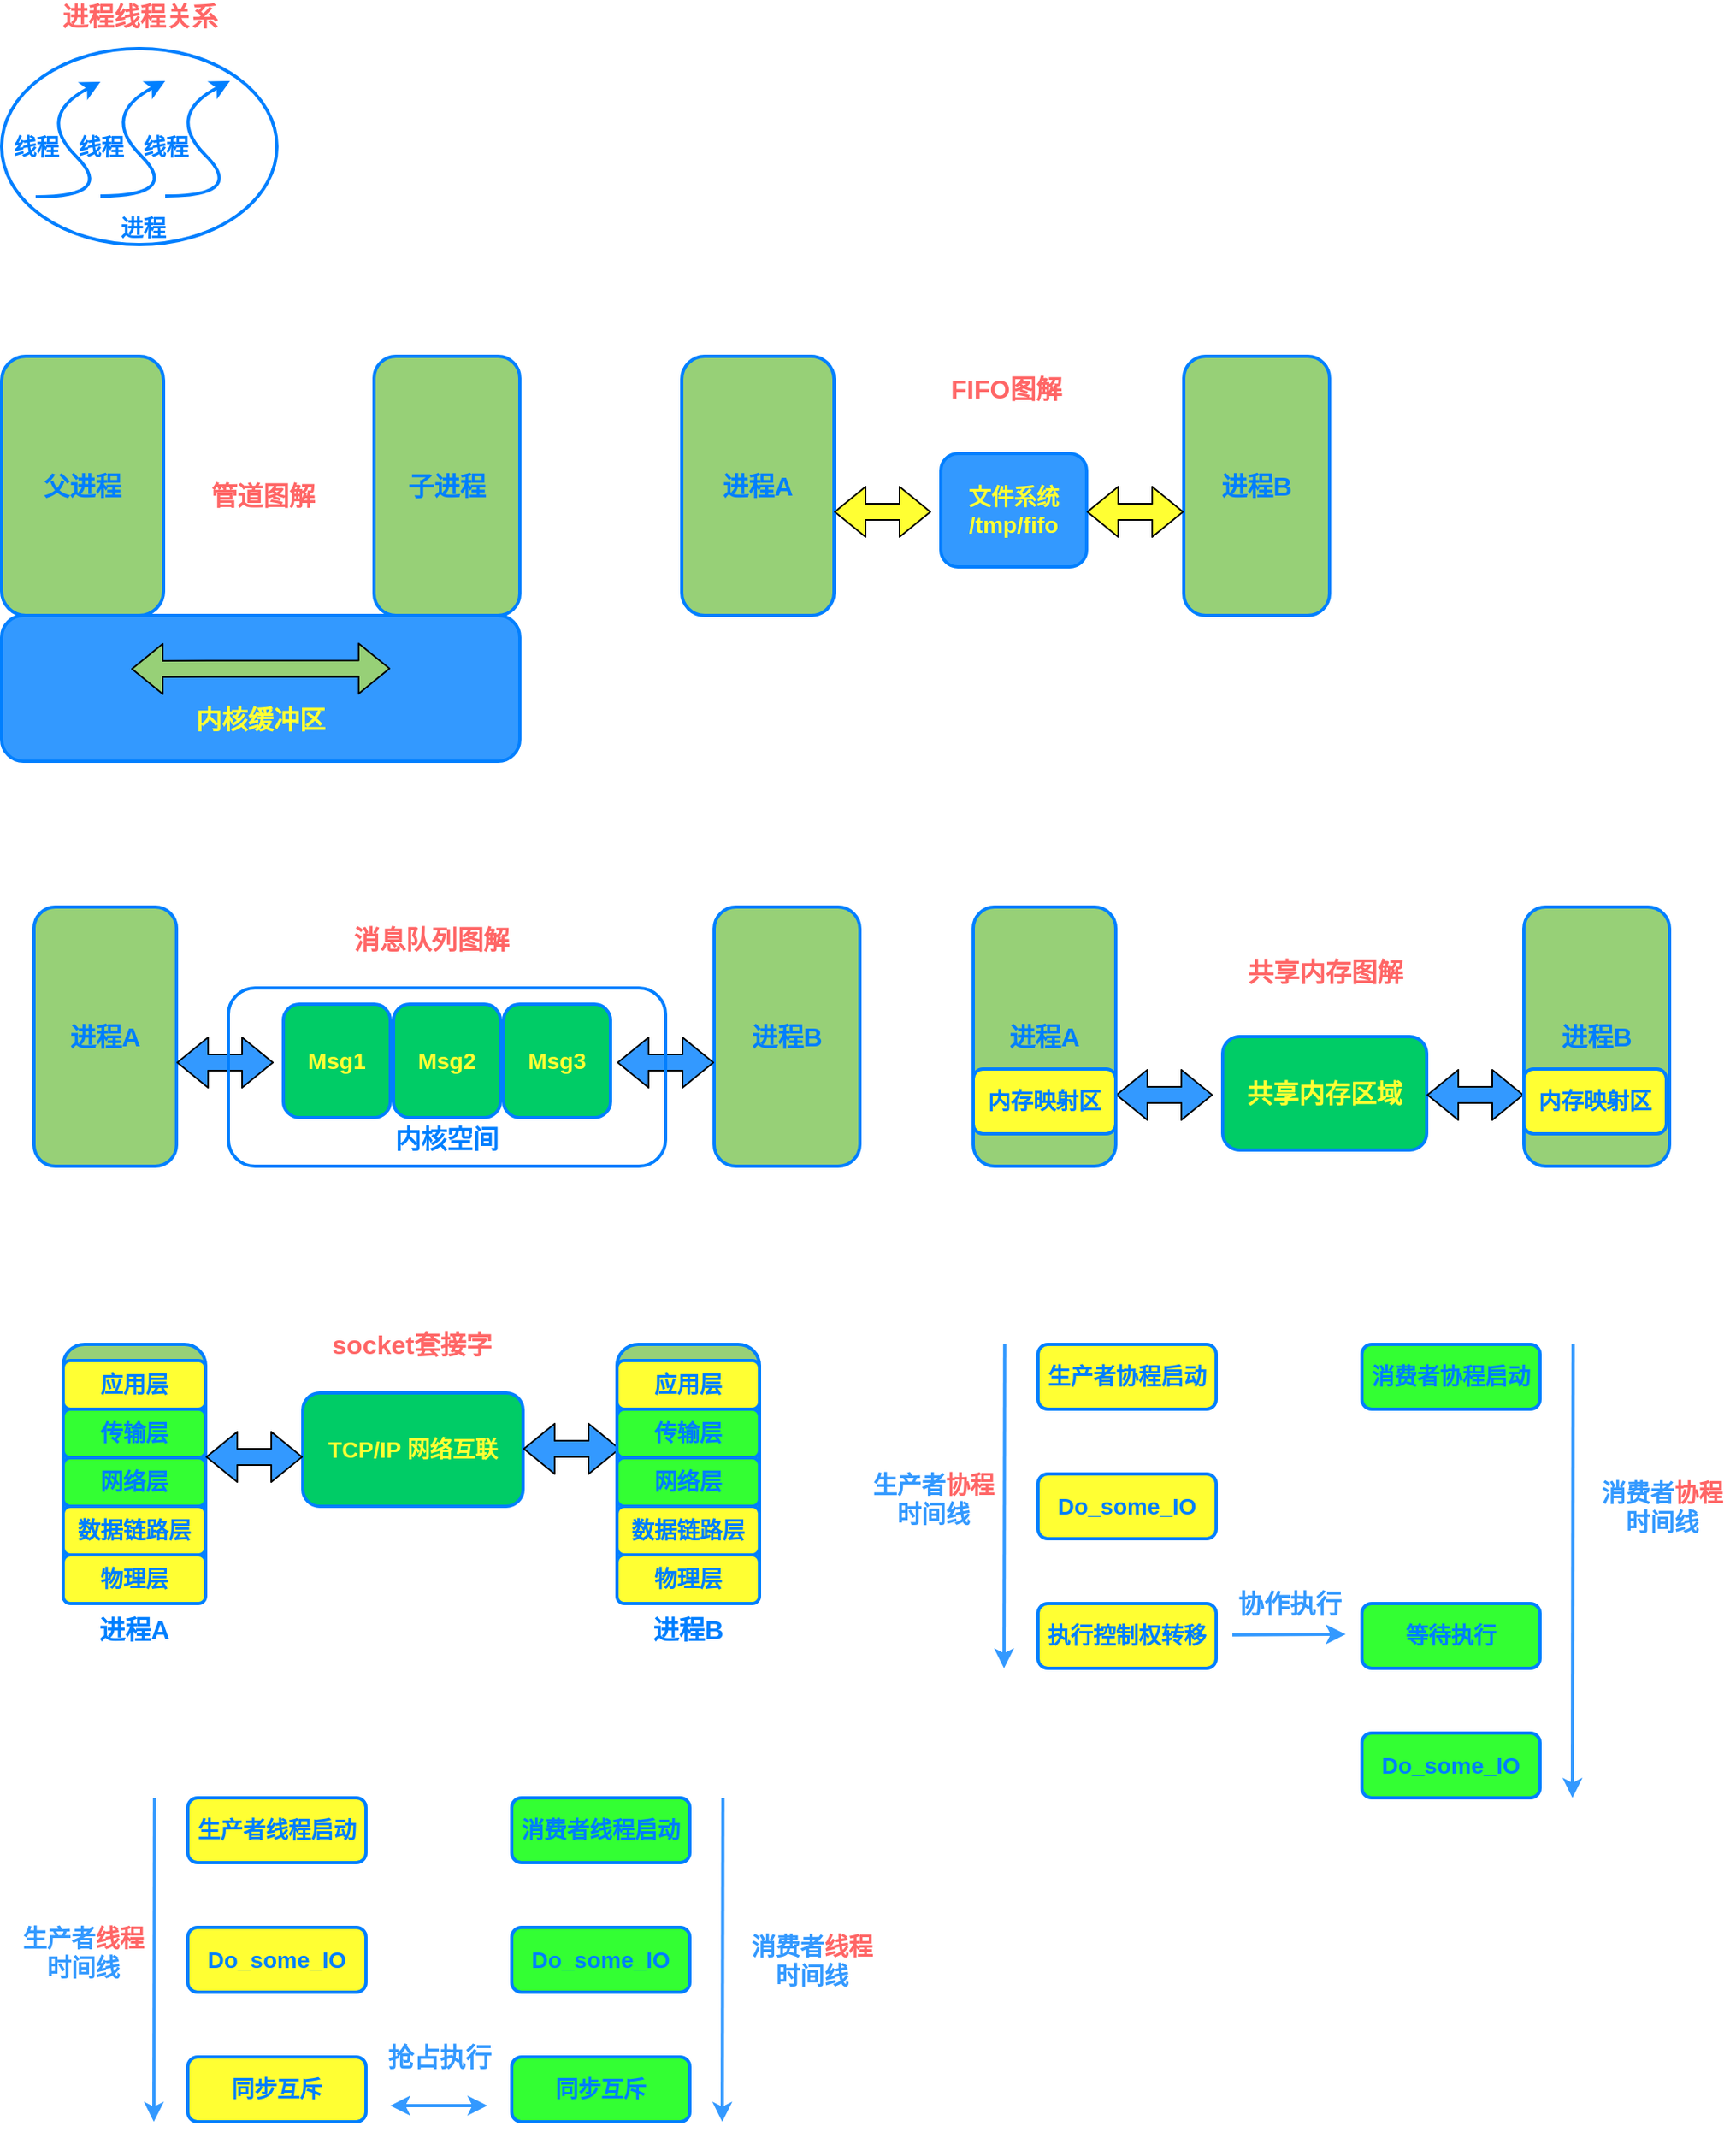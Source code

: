 <mxfile version="13.3.5" type="device"><diagram id="jHw1jEoRDi-KdsNDSuBp" name="Page-1"><mxGraphModel dx="2032" dy="696" grid="1" gridSize="10" guides="1" tooltips="1" connect="1" arrows="1" fold="1" page="1" pageScale="1" pageWidth="827" pageHeight="1169" math="0" shadow="0"><root><mxCell id="0"/><mxCell id="1" parent="0"/><mxCell id="QuVQO-8UfXcwIydC3btK-1" value="" style="curved=1;endArrow=classic;html=1;strokeColor=#007FFF;strokeWidth=2;" parent="1" edge="1"><mxGeometry width="50" height="50" relative="1" as="geometry"><mxPoint x="21" y="491.5" as="sourcePoint"/><mxPoint x="61" y="420.5" as="targetPoint"/><Array as="points"><mxPoint x="71" y="491.5"/><mxPoint x="21" y="441.5"/></Array></mxGeometry></mxCell><mxCell id="QuVQO-8UfXcwIydC3btK-2" value="" style="curved=1;endArrow=classic;html=1;strokeColor=#007FFF;strokeWidth=2;" parent="1" edge="1"><mxGeometry width="50" height="50" relative="1" as="geometry"><mxPoint x="61" y="491" as="sourcePoint"/><mxPoint x="101" y="420" as="targetPoint"/><Array as="points"><mxPoint x="111" y="491"/><mxPoint x="61" y="441"/></Array></mxGeometry></mxCell><mxCell id="QuVQO-8UfXcwIydC3btK-3" value="" style="curved=1;endArrow=classic;html=1;strokeColor=#007FFF;strokeWidth=2;" parent="1" edge="1"><mxGeometry width="50" height="50" relative="1" as="geometry"><mxPoint x="101" y="491" as="sourcePoint"/><mxPoint x="141" y="420" as="targetPoint"/><Array as="points"><mxPoint x="151" y="491"/><mxPoint x="101" y="441"/></Array></mxGeometry></mxCell><mxCell id="QuVQO-8UfXcwIydC3btK-6" value="" style="ellipse;whiteSpace=wrap;html=1;strokeColor=#007FFF;strokeWidth=2;fillColor=none;labelBackgroundColor=#33FF33;" parent="1" vertex="1"><mxGeometry y="400" width="170" height="121" as="geometry"/></mxCell><mxCell id="QuVQO-8UfXcwIydC3btK-13" value="&lt;font style=&quot;font-size: 14px&quot; color=&quot;#007fff&quot;&gt;&lt;b&gt;线程&lt;/b&gt;&lt;/font&gt;" style="text;html=1;resizable=0;autosize=1;align=center;verticalAlign=middle;points=[];fillColor=none;strokeColor=none;rounded=0;" parent="1" vertex="1"><mxGeometry x="1" y="450.5" width="40" height="20" as="geometry"/></mxCell><mxCell id="QuVQO-8UfXcwIydC3btK-14" value="&lt;font style=&quot;font-size: 14px&quot; color=&quot;#007fff&quot;&gt;&lt;b&gt;线程&lt;/b&gt;&lt;/font&gt;" style="text;html=1;resizable=0;autosize=1;align=center;verticalAlign=middle;points=[];fillColor=none;strokeColor=none;rounded=0;" parent="1" vertex="1"><mxGeometry x="41" y="450.5" width="40" height="20" as="geometry"/></mxCell><mxCell id="QuVQO-8UfXcwIydC3btK-15" value="&lt;font style=&quot;font-size: 14px&quot; color=&quot;#007fff&quot;&gt;&lt;b&gt;线程&lt;/b&gt;&lt;/font&gt;" style="text;html=1;resizable=0;autosize=1;align=center;verticalAlign=middle;points=[];fillColor=none;strokeColor=none;rounded=0;" parent="1" vertex="1"><mxGeometry x="81" y="450.5" width="40" height="20" as="geometry"/></mxCell><mxCell id="y-whxvzAdzLsF3E-c6KH-1" value="&lt;font color=&quot;#007fff&quot;&gt;&lt;span style=&quot;font-size: 16px&quot;&gt;&lt;b&gt;父进程&lt;/b&gt;&lt;/span&gt;&lt;/font&gt;" style="rounded=1;whiteSpace=wrap;html=1;strokeColor=#007FFF;strokeWidth=2;fillColor=#97D077;" vertex="1" parent="1"><mxGeometry y="590" width="100" height="160" as="geometry"/></mxCell><mxCell id="y-whxvzAdzLsF3E-c6KH-2" value="&lt;font color=&quot;#007fff&quot;&gt;&lt;span style=&quot;font-size: 16px&quot;&gt;&lt;b&gt;子进程&lt;/b&gt;&lt;/span&gt;&lt;/font&gt;" style="rounded=1;whiteSpace=wrap;html=1;strokeColor=#007FFF;strokeWidth=2;fillColor=#97D077;" vertex="1" parent="1"><mxGeometry x="230" y="590" width="90" height="160" as="geometry"/></mxCell><mxCell id="y-whxvzAdzLsF3E-c6KH-3" value="&lt;span style=&quot;font-size: 16px&quot;&gt;&lt;b&gt;&lt;font color=&quot;#ffff33&quot;&gt;&lt;br&gt;&lt;br&gt;内核缓冲区&lt;/font&gt;&lt;/b&gt;&lt;/span&gt;" style="rounded=1;whiteSpace=wrap;html=1;strokeColor=#007FFF;strokeWidth=2;fillColor=#3399FF;" vertex="1" parent="1"><mxGeometry y="750" width="320" height="90" as="geometry"/></mxCell><mxCell id="y-whxvzAdzLsF3E-c6KH-4" value="" style="shape=flexArrow;endArrow=classic;startArrow=classic;html=1;entryX=0.75;entryY=0.364;entryDx=0;entryDy=0;entryPerimeter=0;fillColor=#97D077;" edge="1" parent="1" target="y-whxvzAdzLsF3E-c6KH-3"><mxGeometry width="50" height="50" relative="1" as="geometry"><mxPoint x="80" y="783" as="sourcePoint"/><mxPoint x="130" y="740" as="targetPoint"/></mxGeometry></mxCell><mxCell id="y-whxvzAdzLsF3E-c6KH-5" value="&lt;b style=&quot;font-size: 16px&quot;&gt;&lt;font color=&quot;#ff6666&quot;&gt;管道图解&lt;/font&gt;&lt;/b&gt;" style="text;html=1;align=center;verticalAlign=middle;resizable=0;points=[];autosize=1;" vertex="1" parent="1"><mxGeometry x="121" y="666" width="80" height="20" as="geometry"/></mxCell><mxCell id="y-whxvzAdzLsF3E-c6KH-6" value="&lt;font color=&quot;#007fff&quot;&gt;&lt;span style=&quot;font-size: 16px&quot;&gt;&lt;b&gt;进程A&lt;/b&gt;&lt;/span&gt;&lt;/font&gt;" style="rounded=1;whiteSpace=wrap;html=1;strokeColor=#007FFF;strokeWidth=2;fillColor=#97D077;" vertex="1" parent="1"><mxGeometry x="420" y="590" width="94" height="160" as="geometry"/></mxCell><mxCell id="y-whxvzAdzLsF3E-c6KH-7" value="&lt;font color=&quot;#007fff&quot;&gt;&lt;span style=&quot;font-size: 16px&quot;&gt;&lt;b&gt;进程B&lt;/b&gt;&lt;/span&gt;&lt;/font&gt;" style="rounded=1;whiteSpace=wrap;html=1;strokeColor=#007FFF;strokeWidth=2;fillColor=#97D077;" vertex="1" parent="1"><mxGeometry x="730" y="590" width="90" height="160" as="geometry"/></mxCell><mxCell id="y-whxvzAdzLsF3E-c6KH-8" value="&lt;font color=&quot;#ffff33&quot; style=&quot;font-size: 14px&quot;&gt;&lt;b&gt;文件系统&lt;br&gt;/tmp/fifo&lt;br&gt;&lt;/b&gt;&lt;/font&gt;" style="rounded=1;whiteSpace=wrap;html=1;strokeColor=#007FFF;strokeWidth=2;fillColor=#3399FF;" vertex="1" parent="1"><mxGeometry x="580" y="650" width="90" height="70" as="geometry"/></mxCell><mxCell id="y-whxvzAdzLsF3E-c6KH-10" value="&lt;b style=&quot;font-size: 16px&quot;&gt;&lt;font color=&quot;#ff6666&quot;&gt;FIFO图解&lt;/font&gt;&lt;/b&gt;" style="text;html=1;align=center;verticalAlign=middle;resizable=0;points=[];autosize=1;" vertex="1" parent="1"><mxGeometry x="580" y="600" width="80" height="20" as="geometry"/></mxCell><mxCell id="y-whxvzAdzLsF3E-c6KH-12" value="" style="shape=flexArrow;endArrow=classic;startArrow=classic;html=1;fillColor=#FFFF33;" edge="1" parent="1"><mxGeometry width="50" height="50" relative="1" as="geometry"><mxPoint x="514" y="686" as="sourcePoint"/><mxPoint x="574" y="686" as="targetPoint"/></mxGeometry></mxCell><mxCell id="y-whxvzAdzLsF3E-c6KH-13" value="" style="shape=flexArrow;endArrow=classic;startArrow=classic;html=1;fillColor=#FFFF33;" edge="1" parent="1"><mxGeometry width="50" height="50" relative="1" as="geometry"><mxPoint x="670" y="686" as="sourcePoint"/><mxPoint x="730" y="686" as="targetPoint"/></mxGeometry></mxCell><mxCell id="y-whxvzAdzLsF3E-c6KH-15" value="&lt;font color=&quot;#007fff&quot;&gt;&lt;span style=&quot;font-size: 16px&quot;&gt;&lt;b&gt;进程A&lt;/b&gt;&lt;/span&gt;&lt;/font&gt;" style="rounded=1;whiteSpace=wrap;html=1;strokeColor=#007FFF;strokeWidth=2;fillColor=#97D077;" vertex="1" parent="1"><mxGeometry x="20" y="930" width="88" height="160" as="geometry"/></mxCell><mxCell id="y-whxvzAdzLsF3E-c6KH-16" value="&lt;font color=&quot;#007fff&quot;&gt;&lt;span style=&quot;font-size: 16px&quot;&gt;&lt;b&gt;进程B&lt;/b&gt;&lt;/span&gt;&lt;/font&gt;" style="rounded=1;whiteSpace=wrap;html=1;strokeColor=#007FFF;strokeWidth=2;fillColor=#97D077;" vertex="1" parent="1"><mxGeometry x="440" y="930" width="90" height="160" as="geometry"/></mxCell><mxCell id="y-whxvzAdzLsF3E-c6KH-17" value="&lt;font color=&quot;#ffff33&quot; style=&quot;font-size: 14px&quot;&gt;&lt;b&gt;Msg1&lt;br&gt;&lt;/b&gt;&lt;/font&gt;" style="rounded=1;whiteSpace=wrap;html=1;strokeColor=#007FFF;strokeWidth=2;fillColor=#00CC66;" vertex="1" parent="1"><mxGeometry x="174" y="990" width="66" height="70" as="geometry"/></mxCell><mxCell id="y-whxvzAdzLsF3E-c6KH-18" value="&lt;b style=&quot;font-size: 16px&quot;&gt;&lt;font color=&quot;#ff6666&quot;&gt;消息队列图解&lt;/font&gt;&lt;/b&gt;" style="text;html=1;align=center;verticalAlign=middle;resizable=0;points=[];autosize=1;" vertex="1" parent="1"><mxGeometry x="210" y="940" width="110" height="20" as="geometry"/></mxCell><mxCell id="y-whxvzAdzLsF3E-c6KH-19" value="" style="shape=flexArrow;endArrow=classic;startArrow=classic;html=1;fillColor=#3399FF;" edge="1" parent="1"><mxGeometry width="50" height="50" relative="1" as="geometry"><mxPoint x="108" y="1026" as="sourcePoint"/><mxPoint x="168" y="1026" as="targetPoint"/></mxGeometry></mxCell><mxCell id="y-whxvzAdzLsF3E-c6KH-20" value="" style="shape=flexArrow;endArrow=classic;startArrow=classic;html=1;fillColor=#3399FF;" edge="1" parent="1"><mxGeometry width="50" height="50" relative="1" as="geometry"><mxPoint x="380" y="1026" as="sourcePoint"/><mxPoint x="440" y="1026" as="targetPoint"/></mxGeometry></mxCell><mxCell id="y-whxvzAdzLsF3E-c6KH-21" value="&lt;font color=&quot;#ffff33&quot; style=&quot;font-size: 14px&quot;&gt;&lt;b&gt;Msg2&lt;br&gt;&lt;/b&gt;&lt;/font&gt;" style="rounded=1;whiteSpace=wrap;html=1;strokeColor=#007FFF;strokeWidth=2;fillColor=#00CC66;" vertex="1" parent="1"><mxGeometry x="242" y="990" width="66" height="70" as="geometry"/></mxCell><mxCell id="y-whxvzAdzLsF3E-c6KH-22" value="&lt;font color=&quot;#ffff33&quot; style=&quot;font-size: 14px&quot;&gt;&lt;b&gt;Msg3&lt;br&gt;&lt;/b&gt;&lt;/font&gt;" style="rounded=1;whiteSpace=wrap;html=1;strokeColor=#007FFF;strokeWidth=2;fillColor=#00CC66;" vertex="1" parent="1"><mxGeometry x="310" y="990" width="66" height="70" as="geometry"/></mxCell><mxCell id="y-whxvzAdzLsF3E-c6KH-23" value="&lt;font color=&quot;#007fff&quot;&gt;&lt;span style=&quot;font-size: 16px&quot;&gt;&lt;b&gt;&lt;br&gt;&lt;br&gt;&lt;br&gt;&lt;br&gt;内核空间&lt;/b&gt;&lt;/span&gt;&lt;/font&gt;" style="rounded=1;whiteSpace=wrap;html=1;strokeColor=#007FFF;strokeWidth=2;fillColor=none;" vertex="1" parent="1"><mxGeometry x="140" y="980" width="270" height="110" as="geometry"/></mxCell><mxCell id="y-whxvzAdzLsF3E-c6KH-24" value="&lt;font color=&quot;#007fff&quot;&gt;&lt;span style=&quot;font-size: 16px&quot;&gt;&lt;b&gt;&lt;br&gt;&lt;br&gt;&lt;br&gt;&lt;br&gt;&lt;br&gt;&lt;br&gt;&lt;br&gt;&lt;br&gt;&lt;br&gt;&lt;br&gt;进程A&lt;/b&gt;&lt;/span&gt;&lt;/font&gt;" style="rounded=1;whiteSpace=wrap;html=1;strokeColor=#007FFF;strokeWidth=2;fillColor=#97D077;" vertex="1" parent="1"><mxGeometry x="38" y="1200" width="88" height="160" as="geometry"/></mxCell><mxCell id="y-whxvzAdzLsF3E-c6KH-26" value="&lt;font color=&quot;#ffff33&quot; style=&quot;font-size: 14px&quot;&gt;&lt;b&gt;TCP/IP 网络互联&lt;br&gt;&lt;/b&gt;&lt;/font&gt;" style="rounded=1;whiteSpace=wrap;html=1;strokeColor=#007FFF;strokeWidth=2;fillColor=#00CC66;" vertex="1" parent="1"><mxGeometry x="186" y="1230" width="136" height="70" as="geometry"/></mxCell><mxCell id="y-whxvzAdzLsF3E-c6KH-27" value="&lt;b style=&quot;font-size: 16px&quot;&gt;&lt;font color=&quot;#ff6666&quot;&gt;socket套接字&lt;/font&gt;&lt;/b&gt;" style="text;html=1;align=center;verticalAlign=middle;resizable=0;points=[];autosize=1;" vertex="1" parent="1"><mxGeometry x="198" y="1190" width="110" height="20" as="geometry"/></mxCell><mxCell id="y-whxvzAdzLsF3E-c6KH-28" value="" style="shape=flexArrow;endArrow=classic;startArrow=classic;html=1;fillColor=#3399FF;" edge="1" parent="1"><mxGeometry width="50" height="50" relative="1" as="geometry"><mxPoint x="126" y="1269.5" as="sourcePoint"/><mxPoint x="186" y="1269.5" as="targetPoint"/></mxGeometry></mxCell><mxCell id="y-whxvzAdzLsF3E-c6KH-29" value="" style="shape=flexArrow;endArrow=classic;startArrow=classic;html=1;fillColor=#3399FF;" edge="1" parent="1"><mxGeometry width="50" height="50" relative="1" as="geometry"><mxPoint x="322" y="1264.5" as="sourcePoint"/><mxPoint x="382" y="1264.5" as="targetPoint"/></mxGeometry></mxCell><mxCell id="y-whxvzAdzLsF3E-c6KH-33" value="&lt;font color=&quot;#007fff&quot; size=&quot;1&quot;&gt;&lt;b style=&quot;font-size: 14px&quot;&gt;物理层&lt;/b&gt;&lt;/font&gt;" style="rounded=1;whiteSpace=wrap;html=1;strokeColor=#007FFF;strokeWidth=2;fillColor=#FFFF33;" vertex="1" parent="1"><mxGeometry x="38" y="1330" width="88" height="30" as="geometry"/></mxCell><mxCell id="y-whxvzAdzLsF3E-c6KH-35" value="&lt;font color=&quot;#007fff&quot; size=&quot;1&quot;&gt;&lt;b style=&quot;font-size: 14px&quot;&gt;数据链路层&lt;/b&gt;&lt;/font&gt;" style="rounded=1;whiteSpace=wrap;html=1;strokeColor=#007FFF;strokeWidth=2;fillColor=#FFFF33;" vertex="1" parent="1"><mxGeometry x="38" y="1300" width="88" height="30" as="geometry"/></mxCell><mxCell id="y-whxvzAdzLsF3E-c6KH-36" value="&lt;font color=&quot;#007fff&quot; size=&quot;1&quot;&gt;&lt;b style=&quot;font-size: 14px&quot;&gt;网络层&lt;/b&gt;&lt;/font&gt;" style="rounded=1;whiteSpace=wrap;html=1;strokeColor=#007FFF;strokeWidth=2;fillColor=#33FF33;" vertex="1" parent="1"><mxGeometry x="38" y="1270" width="88" height="30" as="geometry"/></mxCell><mxCell id="y-whxvzAdzLsF3E-c6KH-37" value="&lt;font color=&quot;#007fff&quot; size=&quot;1&quot;&gt;&lt;b style=&quot;font-size: 14px&quot;&gt;传输层&lt;/b&gt;&lt;/font&gt;" style="rounded=1;whiteSpace=wrap;html=1;strokeColor=#007FFF;strokeWidth=2;fillColor=#33FF33;" vertex="1" parent="1"><mxGeometry x="38" y="1240" width="88" height="30" as="geometry"/></mxCell><mxCell id="y-whxvzAdzLsF3E-c6KH-38" value="&lt;font color=&quot;#007fff&quot;&gt;&lt;span style=&quot;font-size: 14px&quot;&gt;&lt;b&gt;应用层&lt;/b&gt;&lt;/span&gt;&lt;/font&gt;" style="rounded=1;whiteSpace=wrap;html=1;strokeColor=#007FFF;strokeWidth=2;fillColor=#FFFF33;" vertex="1" parent="1"><mxGeometry x="38" y="1210" width="88" height="30" as="geometry"/></mxCell><mxCell id="y-whxvzAdzLsF3E-c6KH-39" value="&lt;font color=&quot;#007fff&quot;&gt;&lt;span style=&quot;font-size: 16px&quot;&gt;&lt;b&gt;&lt;br&gt;&lt;br&gt;&lt;br&gt;&lt;br&gt;&lt;br&gt;&lt;br&gt;&lt;br&gt;&lt;br&gt;&lt;br&gt;&lt;br&gt;进程B&lt;/b&gt;&lt;/span&gt;&lt;/font&gt;" style="rounded=1;whiteSpace=wrap;html=1;strokeColor=#007FFF;strokeWidth=2;fillColor=#97D077;" vertex="1" parent="1"><mxGeometry x="380" y="1200" width="88" height="160" as="geometry"/></mxCell><mxCell id="y-whxvzAdzLsF3E-c6KH-40" value="&lt;font color=&quot;#007fff&quot; size=&quot;1&quot;&gt;&lt;b style=&quot;font-size: 14px&quot;&gt;物理层&lt;/b&gt;&lt;/font&gt;" style="rounded=1;whiteSpace=wrap;html=1;strokeColor=#007FFF;strokeWidth=2;fillColor=#FFFF33;" vertex="1" parent="1"><mxGeometry x="380" y="1330" width="88" height="30" as="geometry"/></mxCell><mxCell id="y-whxvzAdzLsF3E-c6KH-41" value="&lt;font color=&quot;#007fff&quot; size=&quot;1&quot;&gt;&lt;b style=&quot;font-size: 14px&quot;&gt;数据链路层&lt;/b&gt;&lt;/font&gt;" style="rounded=1;whiteSpace=wrap;html=1;strokeColor=#007FFF;strokeWidth=2;fillColor=#FFFF33;" vertex="1" parent="1"><mxGeometry x="380" y="1300" width="88" height="30" as="geometry"/></mxCell><mxCell id="y-whxvzAdzLsF3E-c6KH-42" value="&lt;font color=&quot;#007fff&quot; size=&quot;1&quot;&gt;&lt;b style=&quot;font-size: 14px&quot;&gt;网络层&lt;/b&gt;&lt;/font&gt;" style="rounded=1;whiteSpace=wrap;html=1;strokeColor=#007FFF;strokeWidth=2;fillColor=#33FF33;" vertex="1" parent="1"><mxGeometry x="380" y="1270" width="88" height="30" as="geometry"/></mxCell><mxCell id="y-whxvzAdzLsF3E-c6KH-43" value="&lt;font color=&quot;#007fff&quot; size=&quot;1&quot;&gt;&lt;b style=&quot;font-size: 14px&quot;&gt;传输层&lt;/b&gt;&lt;/font&gt;" style="rounded=1;whiteSpace=wrap;html=1;strokeColor=#007FFF;strokeWidth=2;fillColor=#33FF33;" vertex="1" parent="1"><mxGeometry x="380" y="1240" width="88" height="30" as="geometry"/></mxCell><mxCell id="y-whxvzAdzLsF3E-c6KH-44" value="&lt;font color=&quot;#007fff&quot;&gt;&lt;span style=&quot;font-size: 14px&quot;&gt;&lt;b&gt;应用层&lt;/b&gt;&lt;/span&gt;&lt;/font&gt;" style="rounded=1;whiteSpace=wrap;html=1;strokeColor=#007FFF;strokeWidth=2;fillColor=#FFFF33;" vertex="1" parent="1"><mxGeometry x="380" y="1210" width="88" height="30" as="geometry"/></mxCell><mxCell id="y-whxvzAdzLsF3E-c6KH-46" value="&lt;font color=&quot;#ff6666&quot;&gt;&lt;span style=&quot;font-size: 16px&quot;&gt;&lt;b&gt;进程线程关系&lt;/b&gt;&lt;/span&gt;&lt;/font&gt;" style="text;html=1;align=center;verticalAlign=middle;resizable=0;points=[];autosize=1;" vertex="1" parent="1"><mxGeometry x="30" y="370" width="110" height="20" as="geometry"/></mxCell><mxCell id="y-whxvzAdzLsF3E-c6KH-47" value="&lt;font color=&quot;#007fff&quot; style=&quot;font-size: 14px&quot;&gt;进程&lt;/font&gt;" style="text;html=1;resizable=0;autosize=1;align=center;verticalAlign=middle;points=[];fillColor=none;strokeColor=none;rounded=0;fontSize=12;fontStyle=1" vertex="1" parent="1"><mxGeometry x="67" y="501" width="40" height="20" as="geometry"/></mxCell><mxCell id="y-whxvzAdzLsF3E-c6KH-48" value="&lt;font color=&quot;#007fff&quot;&gt;&lt;span style=&quot;font-size: 16px&quot;&gt;&lt;b&gt;进程A&lt;/b&gt;&lt;/span&gt;&lt;/font&gt;" style="rounded=1;whiteSpace=wrap;html=1;strokeColor=#007FFF;strokeWidth=2;fillColor=#97D077;" vertex="1" parent="1"><mxGeometry x="600" y="930" width="88" height="160" as="geometry"/></mxCell><mxCell id="y-whxvzAdzLsF3E-c6KH-49" value="&lt;font color=&quot;#007fff&quot;&gt;&lt;span style=&quot;font-size: 16px&quot;&gt;&lt;b&gt;进程B&lt;/b&gt;&lt;/span&gt;&lt;/font&gt;" style="rounded=1;whiteSpace=wrap;html=1;strokeColor=#007FFF;strokeWidth=2;fillColor=#97D077;" vertex="1" parent="1"><mxGeometry x="940" y="930" width="90" height="160" as="geometry"/></mxCell><mxCell id="y-whxvzAdzLsF3E-c6KH-50" value="&lt;font color=&quot;#ffff33&quot;&gt;&lt;b&gt;&lt;font style=&quot;font-size: 16px&quot;&gt;共享内存区域&lt;/font&gt;&lt;br&gt;&lt;/b&gt;&lt;/font&gt;" style="rounded=1;whiteSpace=wrap;html=1;strokeColor=#007FFF;strokeWidth=2;fillColor=#00CC66;" vertex="1" parent="1"><mxGeometry x="754" y="1010" width="126" height="70" as="geometry"/></mxCell><mxCell id="y-whxvzAdzLsF3E-c6KH-51" value="&lt;b style=&quot;font-size: 16px&quot;&gt;&lt;font color=&quot;#ff6666&quot;&gt;共享内存图解&lt;/font&gt;&lt;/b&gt;" style="text;html=1;align=center;verticalAlign=middle;resizable=0;points=[];autosize=1;" vertex="1" parent="1"><mxGeometry x="762" y="960" width="110" height="20" as="geometry"/></mxCell><mxCell id="y-whxvzAdzLsF3E-c6KH-52" value="" style="shape=flexArrow;endArrow=classic;startArrow=classic;html=1;fillColor=#3399FF;" edge="1" parent="1"><mxGeometry width="50" height="50" relative="1" as="geometry"><mxPoint x="688" y="1046" as="sourcePoint"/><mxPoint x="748" y="1046" as="targetPoint"/></mxGeometry></mxCell><mxCell id="y-whxvzAdzLsF3E-c6KH-53" value="" style="shape=flexArrow;endArrow=classic;startArrow=classic;html=1;fillColor=#3399FF;" edge="1" parent="1"><mxGeometry width="50" height="50" relative="1" as="geometry"><mxPoint x="880" y="1046" as="sourcePoint"/><mxPoint x="940" y="1046" as="targetPoint"/></mxGeometry></mxCell><mxCell id="y-whxvzAdzLsF3E-c6KH-57" value="&lt;font color=&quot;#007fff&quot;&gt;&lt;span style=&quot;font-size: 14px&quot;&gt;&lt;b&gt;内存映射区&lt;/b&gt;&lt;/span&gt;&lt;/font&gt;" style="rounded=1;whiteSpace=wrap;html=1;strokeColor=#007FFF;strokeWidth=2;fillColor=#FFFF33;" vertex="1" parent="1"><mxGeometry x="600" y="1030" width="88" height="40" as="geometry"/></mxCell><mxCell id="y-whxvzAdzLsF3E-c6KH-58" value="&lt;font color=&quot;#007fff&quot;&gt;&lt;span style=&quot;font-size: 14px&quot;&gt;&lt;b&gt;内存映射区&lt;/b&gt;&lt;/span&gt;&lt;/font&gt;" style="rounded=1;whiteSpace=wrap;html=1;strokeColor=#007FFF;strokeWidth=2;fillColor=#FFFF33;" vertex="1" parent="1"><mxGeometry x="940" y="1030" width="88" height="40" as="geometry"/></mxCell><mxCell id="y-whxvzAdzLsF3E-c6KH-61" value="&lt;font color=&quot;#007fff&quot;&gt;&lt;span style=&quot;font-size: 14px&quot;&gt;&lt;b&gt;生产者协程启动&lt;/b&gt;&lt;/span&gt;&lt;/font&gt;" style="rounded=1;whiteSpace=wrap;html=1;strokeColor=#007FFF;strokeWidth=2;fillColor=#FFFF33;" vertex="1" parent="1"><mxGeometry x="640" y="1200" width="110" height="40" as="geometry"/></mxCell><mxCell id="y-whxvzAdzLsF3E-c6KH-62" value="&lt;font color=&quot;#007fff&quot;&gt;&lt;span style=&quot;font-size: 14px&quot;&gt;&lt;b&gt;Do_some_IO&lt;/b&gt;&lt;/span&gt;&lt;/font&gt;" style="rounded=1;whiteSpace=wrap;html=1;strokeColor=#007FFF;strokeWidth=2;fillColor=#FFFF33;" vertex="1" parent="1"><mxGeometry x="640" y="1280" width="110" height="40" as="geometry"/></mxCell><mxCell id="y-whxvzAdzLsF3E-c6KH-63" value="&lt;font color=&quot;#007fff&quot;&gt;&lt;span style=&quot;font-size: 14px&quot;&gt;&lt;b&gt;执行控制权转移&lt;/b&gt;&lt;/span&gt;&lt;/font&gt;" style="rounded=1;whiteSpace=wrap;html=1;strokeColor=#007FFF;strokeWidth=2;fillColor=#FFFF33;" vertex="1" parent="1"><mxGeometry x="640" y="1360" width="110" height="40" as="geometry"/></mxCell><mxCell id="y-whxvzAdzLsF3E-c6KH-64" value="&lt;font color=&quot;#007fff&quot;&gt;&lt;span style=&quot;font-size: 14px&quot;&gt;&lt;b&gt;消费者协程启动&lt;/b&gt;&lt;/span&gt;&lt;/font&gt;" style="rounded=1;whiteSpace=wrap;html=1;strokeColor=#007FFF;strokeWidth=2;fillColor=#33FF33;" vertex="1" parent="1"><mxGeometry x="840" y="1200" width="110" height="40" as="geometry"/></mxCell><mxCell id="y-whxvzAdzLsF3E-c6KH-65" value="&lt;font color=&quot;#007fff&quot;&gt;&lt;span style=&quot;font-size: 14px&quot;&gt;&lt;b&gt;Do_some_IO&lt;/b&gt;&lt;/span&gt;&lt;/font&gt;" style="rounded=1;whiteSpace=wrap;html=1;strokeColor=#007FFF;strokeWidth=2;fillColor=#33FF33;" vertex="1" parent="1"><mxGeometry x="840" y="1440" width="110" height="40" as="geometry"/></mxCell><mxCell id="y-whxvzAdzLsF3E-c6KH-66" value="&lt;font color=&quot;#007fff&quot;&gt;&lt;span style=&quot;font-size: 14px&quot;&gt;&lt;b&gt;等待执行&lt;/b&gt;&lt;/span&gt;&lt;/font&gt;" style="rounded=1;whiteSpace=wrap;html=1;strokeColor=#007FFF;strokeWidth=2;fillColor=#33FF33;" vertex="1" parent="1"><mxGeometry x="840" y="1360" width="110" height="40" as="geometry"/></mxCell><mxCell id="y-whxvzAdzLsF3E-c6KH-67" value="" style="endArrow=classic;html=1;strokeWidth=2;fillColor=#FFFF33;fontSize=12;strokeColor=#3399FF;" edge="1" parent="1"><mxGeometry width="50" height="50" relative="1" as="geometry"><mxPoint x="760" y="1379.41" as="sourcePoint"/><mxPoint x="830" y="1379" as="targetPoint"/></mxGeometry></mxCell><mxCell id="y-whxvzAdzLsF3E-c6KH-70" value="&lt;b style=&quot;font-size: 16px&quot;&gt;&lt;font color=&quot;#3399ff&quot;&gt;协作执行&lt;/font&gt;&lt;/b&gt;" style="text;html=1;align=center;verticalAlign=middle;resizable=0;points=[];autosize=1;" vertex="1" parent="1"><mxGeometry x="755" y="1350" width="80" height="20" as="geometry"/></mxCell><mxCell id="y-whxvzAdzLsF3E-c6KH-71" value="" style="endArrow=classic;html=1;strokeColor=#3399FF;strokeWidth=2;fillColor=#FFFF33;fontSize=12;" edge="1" parent="1"><mxGeometry width="50" height="50" relative="1" as="geometry"><mxPoint x="619.41" y="1200" as="sourcePoint"/><mxPoint x="619" y="1400" as="targetPoint"/></mxGeometry></mxCell><mxCell id="y-whxvzAdzLsF3E-c6KH-72" value="" style="endArrow=classic;html=1;strokeColor=#3399FF;strokeWidth=2;fillColor=#FFFF33;fontSize=12;" edge="1" parent="1"><mxGeometry width="50" height="50" relative="1" as="geometry"><mxPoint x="970.41" y="1200" as="sourcePoint"/><mxPoint x="970" y="1480" as="targetPoint"/></mxGeometry></mxCell><mxCell id="y-whxvzAdzLsF3E-c6KH-73" value="&lt;font style=&quot;font-size: 15px&quot;&gt;&lt;b&gt;&lt;font color=&quot;#3399ff&quot; style=&quot;font-size: 15px&quot;&gt;生产者&lt;/font&gt;&lt;font color=&quot;#ff6666&quot; style=&quot;font-size: 15px&quot;&gt;协程&lt;/font&gt;&lt;br&gt;&lt;font color=&quot;#3399ff&quot; style=&quot;font-size: 15px&quot;&gt;时间线&lt;/font&gt;&lt;/b&gt;&lt;/font&gt;" style="text;html=1;align=center;verticalAlign=middle;resizable=0;points=[];autosize=1;fontSize=12;" vertex="1" parent="1"><mxGeometry x="530" y="1280" width="90" height="30" as="geometry"/></mxCell><mxCell id="y-whxvzAdzLsF3E-c6KH-74" value="&lt;font style=&quot;font-size: 15px&quot;&gt;&lt;b&gt;&lt;font color=&quot;#3399ff&quot; style=&quot;font-size: 15px&quot;&gt;消费者&lt;/font&gt;&lt;font color=&quot;#ff6666&quot; style=&quot;font-size: 15px&quot;&gt;协程&lt;/font&gt;&lt;br&gt;&lt;font color=&quot;#3399ff&quot; style=&quot;font-size: 15px&quot;&gt;时间线&lt;/font&gt;&lt;/b&gt;&lt;/font&gt;" style="text;html=1;align=center;verticalAlign=middle;resizable=0;points=[];autosize=1;fontSize=12;" vertex="1" parent="1"><mxGeometry x="980" y="1285" width="90" height="30" as="geometry"/></mxCell><mxCell id="y-whxvzAdzLsF3E-c6KH-76" value="&lt;font color=&quot;#007fff&quot;&gt;&lt;span style=&quot;font-size: 14px&quot;&gt;&lt;b&gt;生产者线程启动&lt;/b&gt;&lt;/span&gt;&lt;/font&gt;" style="rounded=1;whiteSpace=wrap;html=1;strokeColor=#007FFF;strokeWidth=2;fillColor=#FFFF33;" vertex="1" parent="1"><mxGeometry x="115" y="1480" width="110" height="40" as="geometry"/></mxCell><mxCell id="y-whxvzAdzLsF3E-c6KH-77" value="&lt;font color=&quot;#007fff&quot;&gt;&lt;span style=&quot;font-size: 14px&quot;&gt;&lt;b&gt;Do_some_IO&lt;/b&gt;&lt;/span&gt;&lt;/font&gt;" style="rounded=1;whiteSpace=wrap;html=1;strokeColor=#007FFF;strokeWidth=2;fillColor=#FFFF33;" vertex="1" parent="1"><mxGeometry x="115" y="1560" width="110" height="40" as="geometry"/></mxCell><mxCell id="y-whxvzAdzLsF3E-c6KH-78" value="&lt;font color=&quot;#007fff&quot;&gt;&lt;span style=&quot;font-size: 14px&quot;&gt;&lt;b&gt;同步互斥&lt;/b&gt;&lt;/span&gt;&lt;/font&gt;" style="rounded=1;whiteSpace=wrap;html=1;strokeColor=#007FFF;strokeWidth=2;fillColor=#FFFF33;" vertex="1" parent="1"><mxGeometry x="115" y="1640" width="110" height="40" as="geometry"/></mxCell><mxCell id="y-whxvzAdzLsF3E-c6KH-79" value="&lt;font color=&quot;#007fff&quot;&gt;&lt;span style=&quot;font-size: 14px&quot;&gt;&lt;b&gt;消费者线程启动&lt;/b&gt;&lt;/span&gt;&lt;/font&gt;" style="rounded=1;whiteSpace=wrap;html=1;strokeColor=#007FFF;strokeWidth=2;fillColor=#33FF33;" vertex="1" parent="1"><mxGeometry x="315" y="1480" width="110" height="40" as="geometry"/></mxCell><mxCell id="y-whxvzAdzLsF3E-c6KH-80" value="&lt;font color=&quot;#007fff&quot;&gt;&lt;span style=&quot;font-size: 14px&quot;&gt;&lt;b&gt;Do_some_IO&lt;/b&gt;&lt;/span&gt;&lt;/font&gt;" style="rounded=1;whiteSpace=wrap;html=1;strokeColor=#007FFF;strokeWidth=2;fillColor=#33FF33;" vertex="1" parent="1"><mxGeometry x="315" y="1560" width="110" height="40" as="geometry"/></mxCell><mxCell id="y-whxvzAdzLsF3E-c6KH-81" value="&lt;font color=&quot;#007fff&quot;&gt;&lt;span style=&quot;font-size: 14px&quot;&gt;&lt;b&gt;同步互斥&lt;/b&gt;&lt;/span&gt;&lt;/font&gt;" style="rounded=1;whiteSpace=wrap;html=1;strokeColor=#007FFF;strokeWidth=2;fillColor=#33FF33;" vertex="1" parent="1"><mxGeometry x="315" y="1640" width="110" height="40" as="geometry"/></mxCell><mxCell id="y-whxvzAdzLsF3E-c6KH-83" value="&lt;b style=&quot;font-size: 16px&quot;&gt;&lt;font color=&quot;#3399ff&quot;&gt;抢占执行&lt;/font&gt;&lt;/b&gt;" style="text;html=1;align=center;verticalAlign=middle;resizable=0;points=[];autosize=1;" vertex="1" parent="1"><mxGeometry x="230" y="1630" width="80" height="20" as="geometry"/></mxCell><mxCell id="y-whxvzAdzLsF3E-c6KH-84" value="" style="endArrow=classic;html=1;strokeColor=#3399FF;strokeWidth=2;fillColor=#FFFF33;fontSize=12;" edge="1" parent="1"><mxGeometry width="50" height="50" relative="1" as="geometry"><mxPoint x="94.41" y="1480" as="sourcePoint"/><mxPoint x="94" y="1680" as="targetPoint"/></mxGeometry></mxCell><mxCell id="y-whxvzAdzLsF3E-c6KH-85" value="" style="endArrow=classic;html=1;strokeColor=#3399FF;strokeWidth=2;fillColor=#FFFF33;fontSize=12;" edge="1" parent="1"><mxGeometry width="50" height="50" relative="1" as="geometry"><mxPoint x="445.41" y="1480" as="sourcePoint"/><mxPoint x="445" y="1680" as="targetPoint"/></mxGeometry></mxCell><mxCell id="y-whxvzAdzLsF3E-c6KH-86" value="&lt;font style=&quot;font-size: 15px&quot;&gt;&lt;b&gt;&lt;font color=&quot;#3399ff&quot; style=&quot;font-size: 15px&quot;&gt;生产者&lt;/font&gt;&lt;font color=&quot;#ff6666&quot; style=&quot;font-size: 15px&quot;&gt;线程&lt;/font&gt;&lt;br&gt;&lt;font color=&quot;#3399ff&quot; style=&quot;font-size: 15px&quot;&gt;时间线&lt;/font&gt;&lt;/b&gt;&lt;/font&gt;" style="text;html=1;align=center;verticalAlign=middle;resizable=0;points=[];autosize=1;fontSize=12;" vertex="1" parent="1"><mxGeometry x="5" y="1560" width="90" height="30" as="geometry"/></mxCell><mxCell id="y-whxvzAdzLsF3E-c6KH-87" value="&lt;font style=&quot;font-size: 15px&quot;&gt;&lt;b&gt;&lt;font color=&quot;#3399ff&quot; style=&quot;font-size: 15px&quot;&gt;消费者&lt;/font&gt;&lt;font color=&quot;#ff6666&quot; style=&quot;font-size: 15px&quot;&gt;线程&lt;/font&gt;&lt;br&gt;&lt;font color=&quot;#3399ff&quot; style=&quot;font-size: 15px&quot;&gt;时间线&lt;/font&gt;&lt;/b&gt;&lt;/font&gt;" style="text;html=1;align=center;verticalAlign=middle;resizable=0;points=[];autosize=1;fontSize=12;" vertex="1" parent="1"><mxGeometry x="455" y="1565" width="90" height="30" as="geometry"/></mxCell><mxCell id="y-whxvzAdzLsF3E-c6KH-88" value="" style="endArrow=classic;startArrow=classic;html=1;strokeColor=#3399FF;strokeWidth=2;fillColor=#FFFF33;fontSize=12;" edge="1" parent="1"><mxGeometry width="50" height="50" relative="1" as="geometry"><mxPoint x="240" y="1670" as="sourcePoint"/><mxPoint x="300" y="1670" as="targetPoint"/></mxGeometry></mxCell></root></mxGraphModel></diagram></mxfile>
